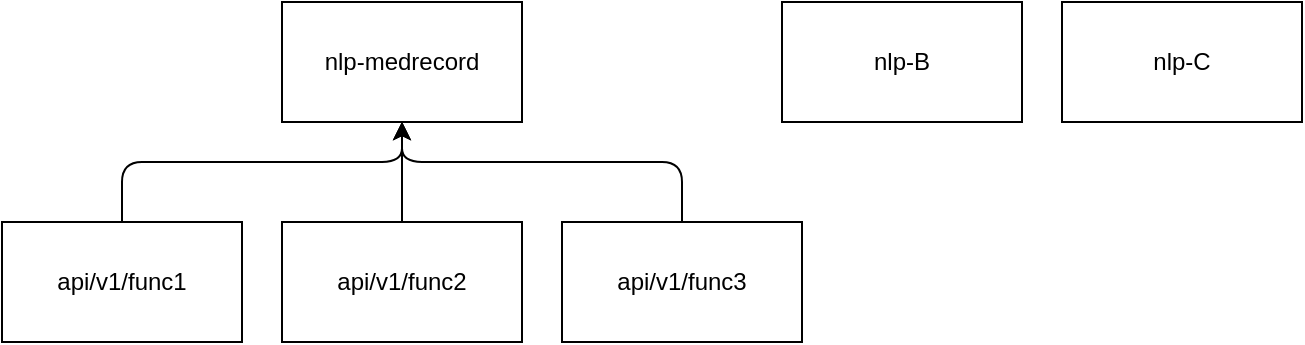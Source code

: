 <mxfile version="14.4.4" type="github">
  <diagram id="4fs_gMkxaMa-tvQYbhUm" name="Page-1">
    <mxGraphModel dx="1107" dy="843" grid="1" gridSize="10" guides="1" tooltips="1" connect="1" arrows="1" fold="1" page="1" pageScale="1" pageWidth="850" pageHeight="1100" math="0" shadow="0">
      <root>
        <mxCell id="0" />
        <mxCell id="1" parent="0" />
        <mxCell id="QgA3LsPHjs38zVOKIK-w-1" value="nlp-medrecord" style="rounded=0;whiteSpace=wrap;html=1;" vertex="1" parent="1">
          <mxGeometry x="330" y="400" width="120" height="60" as="geometry" />
        </mxCell>
        <mxCell id="QgA3LsPHjs38zVOKIK-w-2" value="nlp-B" style="rounded=0;whiteSpace=wrap;html=1;" vertex="1" parent="1">
          <mxGeometry x="580" y="400" width="120" height="60" as="geometry" />
        </mxCell>
        <mxCell id="QgA3LsPHjs38zVOKIK-w-3" value="nlp-C" style="rounded=0;whiteSpace=wrap;html=1;" vertex="1" parent="1">
          <mxGeometry x="720" y="400" width="120" height="60" as="geometry" />
        </mxCell>
        <mxCell id="QgA3LsPHjs38zVOKIK-w-4" value="api/v1/func1" style="rounded=0;whiteSpace=wrap;html=1;" vertex="1" parent="1">
          <mxGeometry x="190" y="510" width="120" height="60" as="geometry" />
        </mxCell>
        <mxCell id="QgA3LsPHjs38zVOKIK-w-5" value="api/v1/func2" style="rounded=0;whiteSpace=wrap;html=1;" vertex="1" parent="1">
          <mxGeometry x="330" y="510" width="120" height="60" as="geometry" />
        </mxCell>
        <mxCell id="QgA3LsPHjs38zVOKIK-w-6" value="api/v1/func3" style="rounded=0;whiteSpace=wrap;html=1;" vertex="1" parent="1">
          <mxGeometry x="470" y="510" width="120" height="60" as="geometry" />
        </mxCell>
        <mxCell id="QgA3LsPHjs38zVOKIK-w-7" value="" style="edgeStyle=segmentEdgeStyle;endArrow=classic;html=1;exitX=0.5;exitY=0;exitDx=0;exitDy=0;entryX=0.5;entryY=1;entryDx=0;entryDy=0;" edge="1" parent="1" source="QgA3LsPHjs38zVOKIK-w-6" target="QgA3LsPHjs38zVOKIK-w-1">
          <mxGeometry width="50" height="50" relative="1" as="geometry">
            <mxPoint x="460" y="460" as="sourcePoint" />
            <mxPoint x="510" y="410" as="targetPoint" />
            <Array as="points">
              <mxPoint x="530" y="480" />
              <mxPoint x="390" y="480" />
            </Array>
          </mxGeometry>
        </mxCell>
        <mxCell id="QgA3LsPHjs38zVOKIK-w-8" value="" style="edgeStyle=segmentEdgeStyle;endArrow=classic;html=1;exitX=0.5;exitY=0;exitDx=0;exitDy=0;" edge="1" parent="1" source="QgA3LsPHjs38zVOKIK-w-4">
          <mxGeometry width="50" height="50" relative="1" as="geometry">
            <mxPoint x="540" y="520" as="sourcePoint" />
            <mxPoint x="390" y="460" as="targetPoint" />
            <Array as="points">
              <mxPoint x="250" y="480" />
              <mxPoint x="390" y="480" />
            </Array>
          </mxGeometry>
        </mxCell>
        <mxCell id="QgA3LsPHjs38zVOKIK-w-9" value="" style="endArrow=classic;html=1;exitX=0.5;exitY=0;exitDx=0;exitDy=0;entryX=0.5;entryY=1;entryDx=0;entryDy=0;" edge="1" parent="1" source="QgA3LsPHjs38zVOKIK-w-5" target="QgA3LsPHjs38zVOKIK-w-1">
          <mxGeometry width="50" height="50" relative="1" as="geometry">
            <mxPoint x="460" y="460" as="sourcePoint" />
            <mxPoint x="510" y="410" as="targetPoint" />
          </mxGeometry>
        </mxCell>
      </root>
    </mxGraphModel>
  </diagram>
</mxfile>
